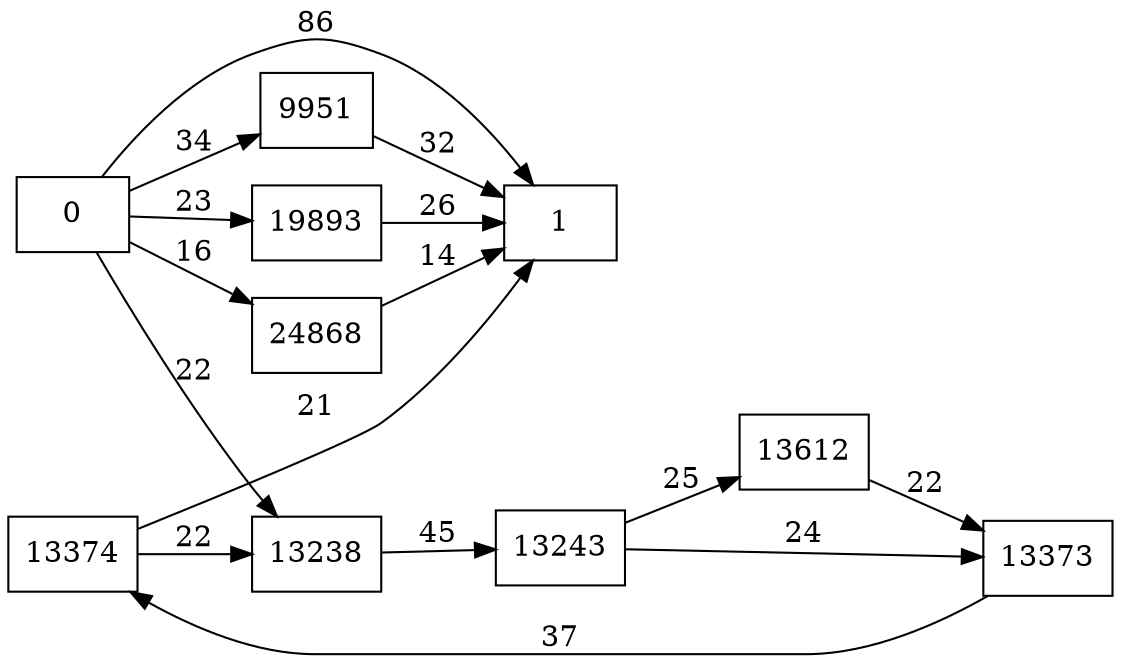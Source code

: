 digraph {
	graph [rankdir=LR]
	node [shape=rectangle]
	9951 -> 1 [label=32]
	13238 -> 13243 [label=45]
	13243 -> 13373 [label=24]
	13243 -> 13612 [label=25]
	13373 -> 13374 [label=37]
	13374 -> 13238 [label=22]
	13374 -> 1 [label=21]
	13612 -> 13373 [label=22]
	19893 -> 1 [label=26]
	24868 -> 1 [label=14]
	0 -> 1 [label=86]
	0 -> 9951 [label=34]
	0 -> 13238 [label=22]
	0 -> 19893 [label=23]
	0 -> 24868 [label=16]
}

